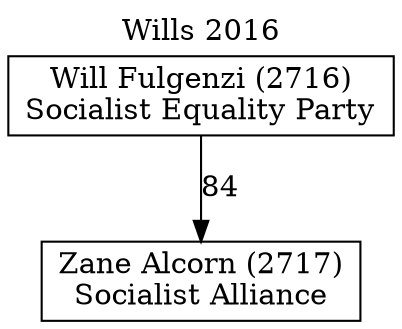 // House preference flow
digraph "Zane Alcorn (2717)_Wills_2016" {
	graph [label="Wills 2016" labelloc=t mclimit=10]
	node [shape=box]
	"Zane Alcorn (2717)" [label="Zane Alcorn (2717)
Socialist Alliance"]
	"Will Fulgenzi (2716)" [label="Will Fulgenzi (2716)
Socialist Equality Party"]
	"Will Fulgenzi (2716)" -> "Zane Alcorn (2717)" [label=84]
}
